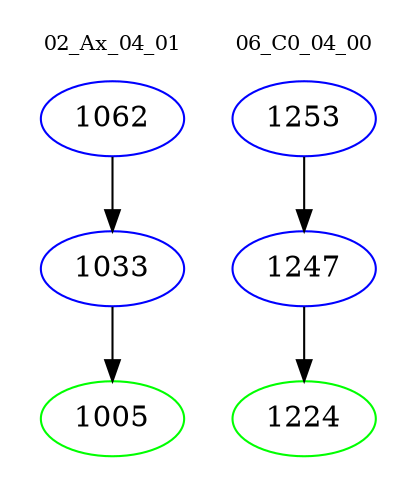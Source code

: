 digraph{
subgraph cluster_0 {
color = white
label = "02_Ax_04_01";
fontsize=10;
T0_1062 [label="1062", color="blue"]
T0_1062 -> T0_1033 [color="black"]
T0_1033 [label="1033", color="blue"]
T0_1033 -> T0_1005 [color="black"]
T0_1005 [label="1005", color="green"]
}
subgraph cluster_1 {
color = white
label = "06_C0_04_00";
fontsize=10;
T1_1253 [label="1253", color="blue"]
T1_1253 -> T1_1247 [color="black"]
T1_1247 [label="1247", color="blue"]
T1_1247 -> T1_1224 [color="black"]
T1_1224 [label="1224", color="green"]
}
}
